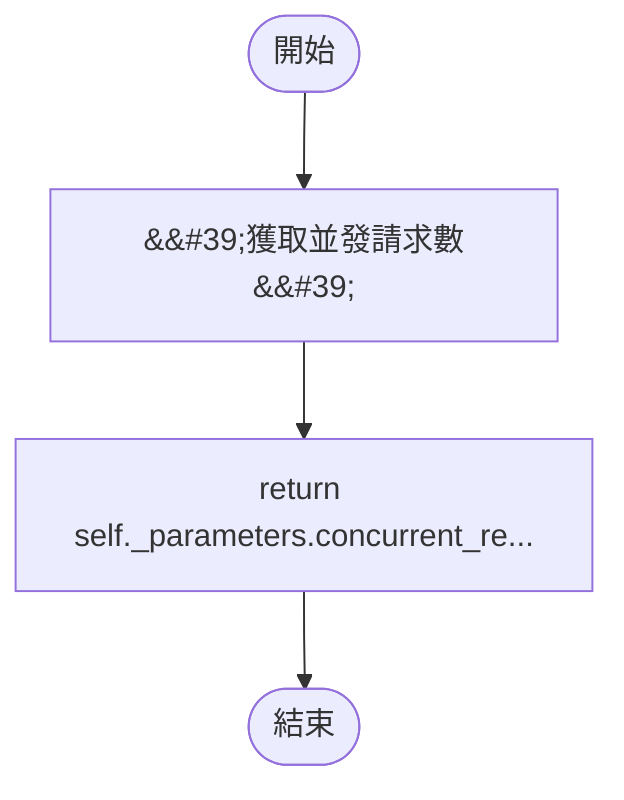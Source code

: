flowchart TB
    n1([開始])
    n2([結束])
    n3[&amp;&#35;39;獲取並發請求數&amp;&#35;39;]
    n4[return self._parameters.concurrent_re...]
    n1 --> n3
    n3 --> n4
    n4 --> n2